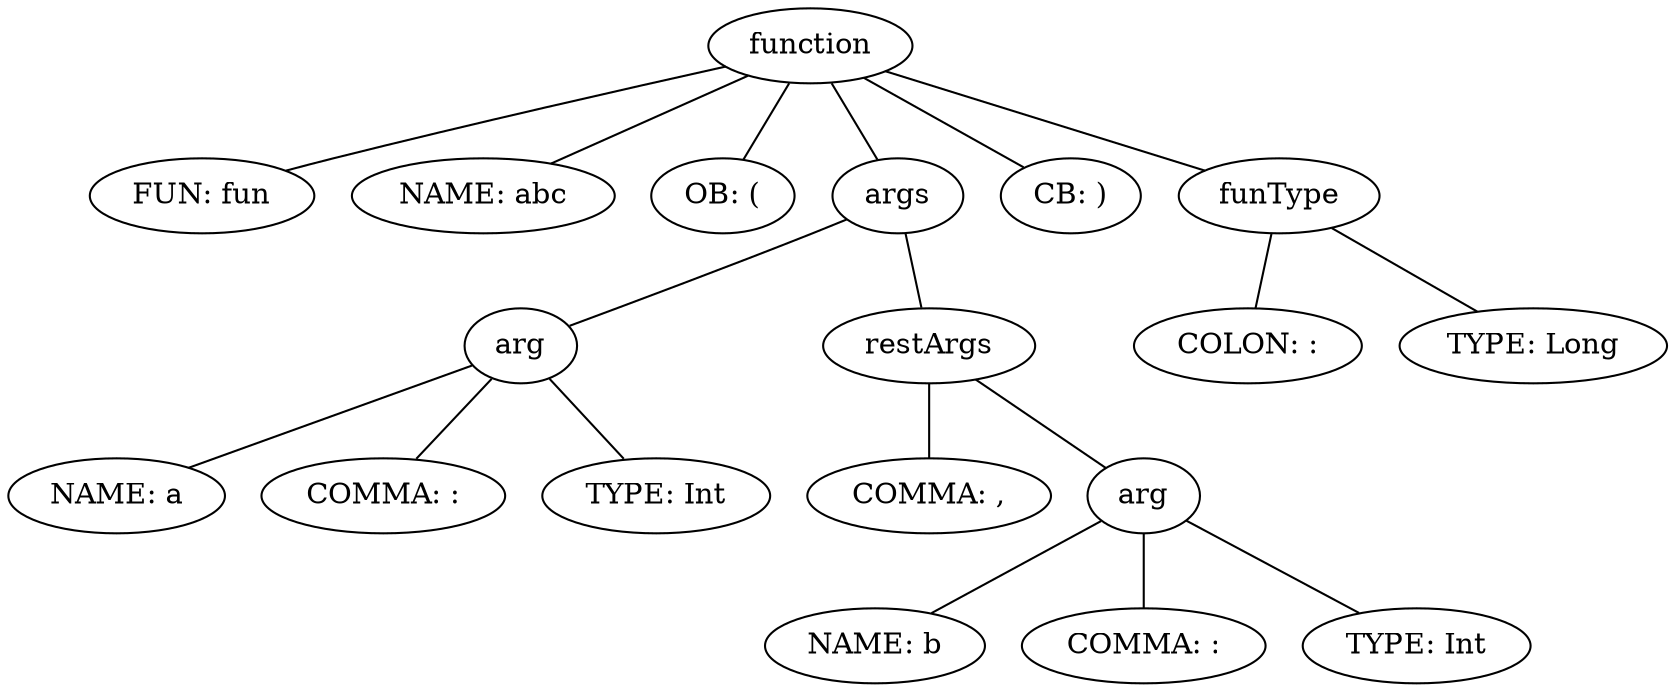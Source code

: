 graph example {
a1 [label="function"];
a6 [label="FUN: fun"];
a1 -- a6;
a7 [label="NAME: abc"];
a1 -- a7;
a8 [label="OB: ("];
a1 -- a8;
a9 [label="args"];
a54 [label="arg"];
a324 [label="NAME: a"];
a54 -- a324;
a325 [label="COMMA: :"];
a54 -- a325;
a326 [label="TYPE: Int"];
a54 -- a326;
a9 -- a54;
a55 [label="restArgs"];
a330 [label="COMMA: ,"];
a55 -- a330;
a331 [label="arg"];
a1986 [label="NAME: b"];
a331 -- a1986;
a1987 [label="COMMA: :"];
a331 -- a1987;
a1988 [label="TYPE: Int"];
a331 -- a1988;
a55 -- a331;
a9 -- a55;
a1 -- a9;
a10 [label="CB: )"];
a1 -- a10;
a11 [label="funType"];
a66 [label="COLON: :"];
a11 -- a66;
a67 [label="TYPE: Long"];
a11 -- a67;
a1 -- a11;
}